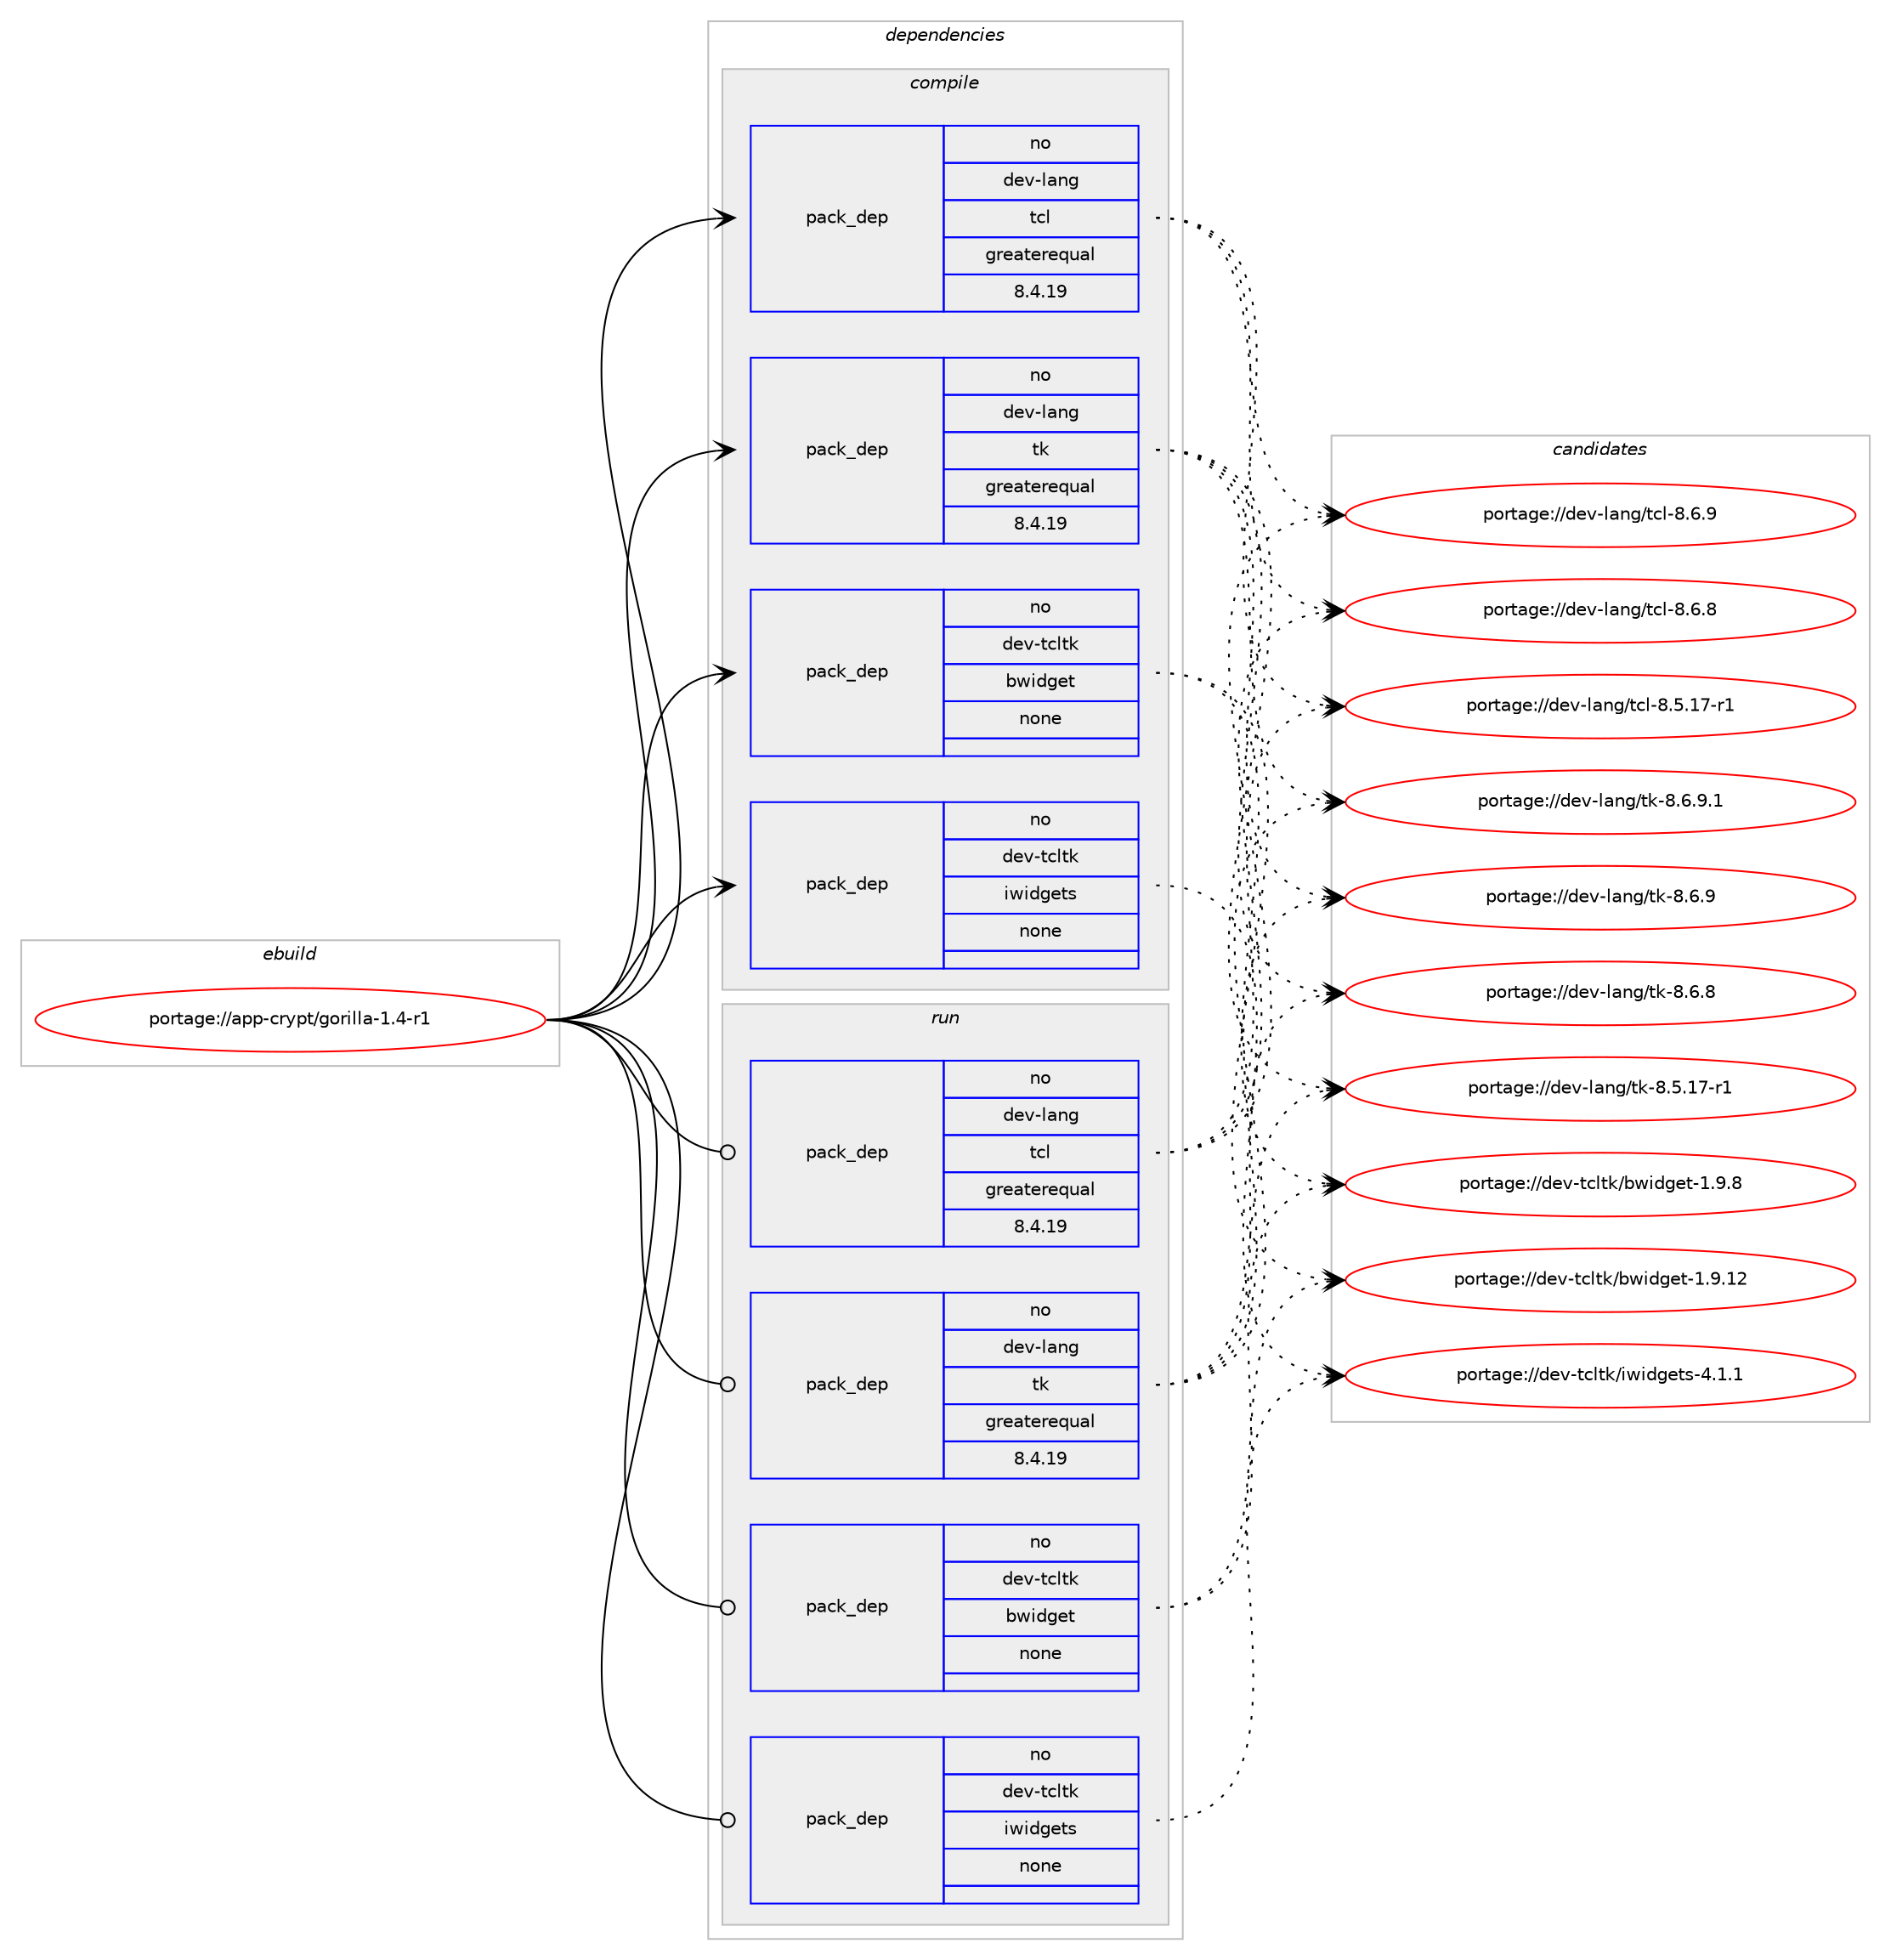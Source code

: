 digraph prolog {

# *************
# Graph options
# *************

newrank=true;
concentrate=true;
compound=true;
graph [rankdir=LR,fontname=Helvetica,fontsize=10,ranksep=1.5];#, ranksep=2.5, nodesep=0.2];
edge  [arrowhead=vee];
node  [fontname=Helvetica,fontsize=10];

# **********
# The ebuild
# **********

subgraph cluster_leftcol {
color=gray;
label=<<i>ebuild</i>>;
id [label="portage://app-crypt/gorilla-1.4-r1", color=red, width=4, href="../app-crypt/gorilla-1.4-r1.svg"];
}

# ****************
# The dependencies
# ****************

subgraph cluster_midcol {
color=gray;
label=<<i>dependencies</i>>;
subgraph cluster_compile {
fillcolor="#eeeeee";
style=filled;
label=<<i>compile</i>>;
subgraph pack482984 {
dependency643067 [label=<<TABLE BORDER="0" CELLBORDER="1" CELLSPACING="0" CELLPADDING="4" WIDTH="220"><TR><TD ROWSPAN="6" CELLPADDING="30">pack_dep</TD></TR><TR><TD WIDTH="110">no</TD></TR><TR><TD>dev-lang</TD></TR><TR><TD>tcl</TD></TR><TR><TD>greaterequal</TD></TR><TR><TD>8.4.19</TD></TR></TABLE>>, shape=none, color=blue];
}
id:e -> dependency643067:w [weight=20,style="solid",arrowhead="vee"];
subgraph pack482985 {
dependency643068 [label=<<TABLE BORDER="0" CELLBORDER="1" CELLSPACING="0" CELLPADDING="4" WIDTH="220"><TR><TD ROWSPAN="6" CELLPADDING="30">pack_dep</TD></TR><TR><TD WIDTH="110">no</TD></TR><TR><TD>dev-lang</TD></TR><TR><TD>tk</TD></TR><TR><TD>greaterequal</TD></TR><TR><TD>8.4.19</TD></TR></TABLE>>, shape=none, color=blue];
}
id:e -> dependency643068:w [weight=20,style="solid",arrowhead="vee"];
subgraph pack482986 {
dependency643069 [label=<<TABLE BORDER="0" CELLBORDER="1" CELLSPACING="0" CELLPADDING="4" WIDTH="220"><TR><TD ROWSPAN="6" CELLPADDING="30">pack_dep</TD></TR><TR><TD WIDTH="110">no</TD></TR><TR><TD>dev-tcltk</TD></TR><TR><TD>bwidget</TD></TR><TR><TD>none</TD></TR><TR><TD></TD></TR></TABLE>>, shape=none, color=blue];
}
id:e -> dependency643069:w [weight=20,style="solid",arrowhead="vee"];
subgraph pack482987 {
dependency643070 [label=<<TABLE BORDER="0" CELLBORDER="1" CELLSPACING="0" CELLPADDING="4" WIDTH="220"><TR><TD ROWSPAN="6" CELLPADDING="30">pack_dep</TD></TR><TR><TD WIDTH="110">no</TD></TR><TR><TD>dev-tcltk</TD></TR><TR><TD>iwidgets</TD></TR><TR><TD>none</TD></TR><TR><TD></TD></TR></TABLE>>, shape=none, color=blue];
}
id:e -> dependency643070:w [weight=20,style="solid",arrowhead="vee"];
}
subgraph cluster_compileandrun {
fillcolor="#eeeeee";
style=filled;
label=<<i>compile and run</i>>;
}
subgraph cluster_run {
fillcolor="#eeeeee";
style=filled;
label=<<i>run</i>>;
subgraph pack482988 {
dependency643071 [label=<<TABLE BORDER="0" CELLBORDER="1" CELLSPACING="0" CELLPADDING="4" WIDTH="220"><TR><TD ROWSPAN="6" CELLPADDING="30">pack_dep</TD></TR><TR><TD WIDTH="110">no</TD></TR><TR><TD>dev-lang</TD></TR><TR><TD>tcl</TD></TR><TR><TD>greaterequal</TD></TR><TR><TD>8.4.19</TD></TR></TABLE>>, shape=none, color=blue];
}
id:e -> dependency643071:w [weight=20,style="solid",arrowhead="odot"];
subgraph pack482989 {
dependency643072 [label=<<TABLE BORDER="0" CELLBORDER="1" CELLSPACING="0" CELLPADDING="4" WIDTH="220"><TR><TD ROWSPAN="6" CELLPADDING="30">pack_dep</TD></TR><TR><TD WIDTH="110">no</TD></TR><TR><TD>dev-lang</TD></TR><TR><TD>tk</TD></TR><TR><TD>greaterequal</TD></TR><TR><TD>8.4.19</TD></TR></TABLE>>, shape=none, color=blue];
}
id:e -> dependency643072:w [weight=20,style="solid",arrowhead="odot"];
subgraph pack482990 {
dependency643073 [label=<<TABLE BORDER="0" CELLBORDER="1" CELLSPACING="0" CELLPADDING="4" WIDTH="220"><TR><TD ROWSPAN="6" CELLPADDING="30">pack_dep</TD></TR><TR><TD WIDTH="110">no</TD></TR><TR><TD>dev-tcltk</TD></TR><TR><TD>bwidget</TD></TR><TR><TD>none</TD></TR><TR><TD></TD></TR></TABLE>>, shape=none, color=blue];
}
id:e -> dependency643073:w [weight=20,style="solid",arrowhead="odot"];
subgraph pack482991 {
dependency643074 [label=<<TABLE BORDER="0" CELLBORDER="1" CELLSPACING="0" CELLPADDING="4" WIDTH="220"><TR><TD ROWSPAN="6" CELLPADDING="30">pack_dep</TD></TR><TR><TD WIDTH="110">no</TD></TR><TR><TD>dev-tcltk</TD></TR><TR><TD>iwidgets</TD></TR><TR><TD>none</TD></TR><TR><TD></TD></TR></TABLE>>, shape=none, color=blue];
}
id:e -> dependency643074:w [weight=20,style="solid",arrowhead="odot"];
}
}

# **************
# The candidates
# **************

subgraph cluster_choices {
rank=same;
color=gray;
label=<<i>candidates</i>>;

subgraph choice482984 {
color=black;
nodesep=1;
choice10010111845108971101034711699108455646544657 [label="portage://dev-lang/tcl-8.6.9", color=red, width=4,href="../dev-lang/tcl-8.6.9.svg"];
choice10010111845108971101034711699108455646544656 [label="portage://dev-lang/tcl-8.6.8", color=red, width=4,href="../dev-lang/tcl-8.6.8.svg"];
choice10010111845108971101034711699108455646534649554511449 [label="portage://dev-lang/tcl-8.5.17-r1", color=red, width=4,href="../dev-lang/tcl-8.5.17-r1.svg"];
dependency643067:e -> choice10010111845108971101034711699108455646544657:w [style=dotted,weight="100"];
dependency643067:e -> choice10010111845108971101034711699108455646544656:w [style=dotted,weight="100"];
dependency643067:e -> choice10010111845108971101034711699108455646534649554511449:w [style=dotted,weight="100"];
}
subgraph choice482985 {
color=black;
nodesep=1;
choice1001011184510897110103471161074556465446574649 [label="portage://dev-lang/tk-8.6.9.1", color=red, width=4,href="../dev-lang/tk-8.6.9.1.svg"];
choice100101118451089711010347116107455646544657 [label="portage://dev-lang/tk-8.6.9", color=red, width=4,href="../dev-lang/tk-8.6.9.svg"];
choice100101118451089711010347116107455646544656 [label="portage://dev-lang/tk-8.6.8", color=red, width=4,href="../dev-lang/tk-8.6.8.svg"];
choice100101118451089711010347116107455646534649554511449 [label="portage://dev-lang/tk-8.5.17-r1", color=red, width=4,href="../dev-lang/tk-8.5.17-r1.svg"];
dependency643068:e -> choice1001011184510897110103471161074556465446574649:w [style=dotted,weight="100"];
dependency643068:e -> choice100101118451089711010347116107455646544657:w [style=dotted,weight="100"];
dependency643068:e -> choice100101118451089711010347116107455646544656:w [style=dotted,weight="100"];
dependency643068:e -> choice100101118451089711010347116107455646534649554511449:w [style=dotted,weight="100"];
}
subgraph choice482986 {
color=black;
nodesep=1;
choice10010111845116991081161074798119105100103101116454946574656 [label="portage://dev-tcltk/bwidget-1.9.8", color=red, width=4,href="../dev-tcltk/bwidget-1.9.8.svg"];
choice1001011184511699108116107479811910510010310111645494657464950 [label="portage://dev-tcltk/bwidget-1.9.12", color=red, width=4,href="../dev-tcltk/bwidget-1.9.12.svg"];
dependency643069:e -> choice10010111845116991081161074798119105100103101116454946574656:w [style=dotted,weight="100"];
dependency643069:e -> choice1001011184511699108116107479811910510010310111645494657464950:w [style=dotted,weight="100"];
}
subgraph choice482987 {
color=black;
nodesep=1;
choice100101118451169910811610747105119105100103101116115455246494649 [label="portage://dev-tcltk/iwidgets-4.1.1", color=red, width=4,href="../dev-tcltk/iwidgets-4.1.1.svg"];
dependency643070:e -> choice100101118451169910811610747105119105100103101116115455246494649:w [style=dotted,weight="100"];
}
subgraph choice482988 {
color=black;
nodesep=1;
choice10010111845108971101034711699108455646544657 [label="portage://dev-lang/tcl-8.6.9", color=red, width=4,href="../dev-lang/tcl-8.6.9.svg"];
choice10010111845108971101034711699108455646544656 [label="portage://dev-lang/tcl-8.6.8", color=red, width=4,href="../dev-lang/tcl-8.6.8.svg"];
choice10010111845108971101034711699108455646534649554511449 [label="portage://dev-lang/tcl-8.5.17-r1", color=red, width=4,href="../dev-lang/tcl-8.5.17-r1.svg"];
dependency643071:e -> choice10010111845108971101034711699108455646544657:w [style=dotted,weight="100"];
dependency643071:e -> choice10010111845108971101034711699108455646544656:w [style=dotted,weight="100"];
dependency643071:e -> choice10010111845108971101034711699108455646534649554511449:w [style=dotted,weight="100"];
}
subgraph choice482989 {
color=black;
nodesep=1;
choice1001011184510897110103471161074556465446574649 [label="portage://dev-lang/tk-8.6.9.1", color=red, width=4,href="../dev-lang/tk-8.6.9.1.svg"];
choice100101118451089711010347116107455646544657 [label="portage://dev-lang/tk-8.6.9", color=red, width=4,href="../dev-lang/tk-8.6.9.svg"];
choice100101118451089711010347116107455646544656 [label="portage://dev-lang/tk-8.6.8", color=red, width=4,href="../dev-lang/tk-8.6.8.svg"];
choice100101118451089711010347116107455646534649554511449 [label="portage://dev-lang/tk-8.5.17-r1", color=red, width=4,href="../dev-lang/tk-8.5.17-r1.svg"];
dependency643072:e -> choice1001011184510897110103471161074556465446574649:w [style=dotted,weight="100"];
dependency643072:e -> choice100101118451089711010347116107455646544657:w [style=dotted,weight="100"];
dependency643072:e -> choice100101118451089711010347116107455646544656:w [style=dotted,weight="100"];
dependency643072:e -> choice100101118451089711010347116107455646534649554511449:w [style=dotted,weight="100"];
}
subgraph choice482990 {
color=black;
nodesep=1;
choice10010111845116991081161074798119105100103101116454946574656 [label="portage://dev-tcltk/bwidget-1.9.8", color=red, width=4,href="../dev-tcltk/bwidget-1.9.8.svg"];
choice1001011184511699108116107479811910510010310111645494657464950 [label="portage://dev-tcltk/bwidget-1.9.12", color=red, width=4,href="../dev-tcltk/bwidget-1.9.12.svg"];
dependency643073:e -> choice10010111845116991081161074798119105100103101116454946574656:w [style=dotted,weight="100"];
dependency643073:e -> choice1001011184511699108116107479811910510010310111645494657464950:w [style=dotted,weight="100"];
}
subgraph choice482991 {
color=black;
nodesep=1;
choice100101118451169910811610747105119105100103101116115455246494649 [label="portage://dev-tcltk/iwidgets-4.1.1", color=red, width=4,href="../dev-tcltk/iwidgets-4.1.1.svg"];
dependency643074:e -> choice100101118451169910811610747105119105100103101116115455246494649:w [style=dotted,weight="100"];
}
}

}
